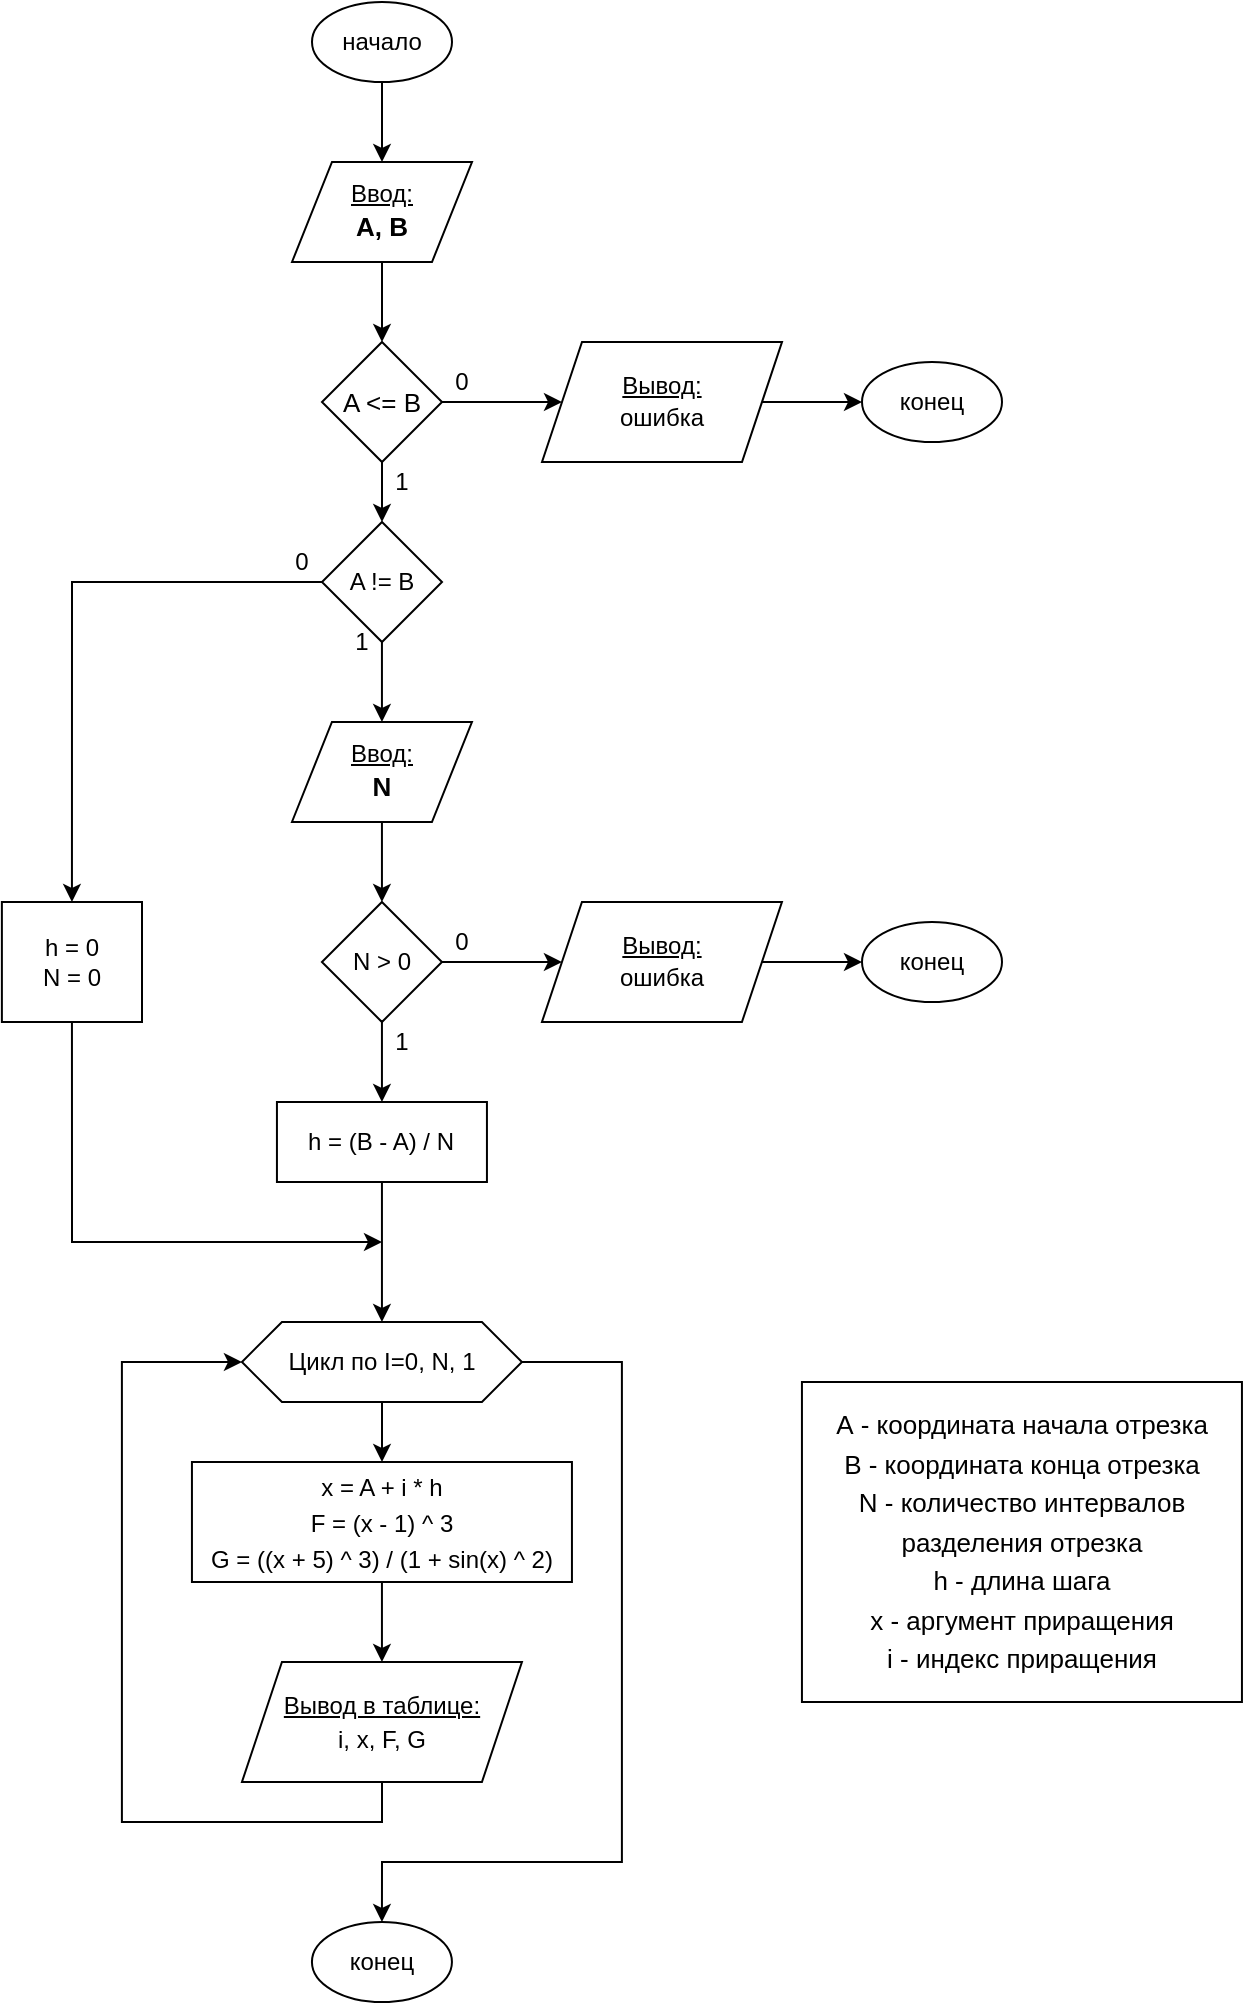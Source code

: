 <mxfile version="15.7.4" type="device"><diagram id="N6OsPDbFBKh7KxbJPMvU" name="Page-1"><mxGraphModel dx="813" dy="438" grid="1" gridSize="10" guides="1" tooltips="1" connect="1" arrows="1" fold="1" page="1" pageScale="1" pageWidth="827" pageHeight="1169" math="0" shadow="0"><root><mxCell id="0"/><mxCell id="1" parent="0"/><mxCell id="6E_jOz6ON1viBIONwg4a-70" value="" style="edgeStyle=orthogonalEdgeStyle;rounded=0;orthogonalLoop=1;jettySize=auto;html=1;" edge="1" parent="1" source="6E_jOz6ON1viBIONwg4a-71" target="6E_jOz6ON1viBIONwg4a-73"><mxGeometry relative="1" as="geometry"/></mxCell><mxCell id="6E_jOz6ON1viBIONwg4a-71" value="начало" style="ellipse;whiteSpace=wrap;html=1;" vertex="1" parent="1"><mxGeometry x="315" y="30" width="70" height="40" as="geometry"/></mxCell><mxCell id="6E_jOz6ON1viBIONwg4a-72" value="" style="edgeStyle=orthogonalEdgeStyle;rounded=0;orthogonalLoop=1;jettySize=auto;html=1;" edge="1" parent="1" source="6E_jOz6ON1viBIONwg4a-73" target="6E_jOz6ON1viBIONwg4a-76"><mxGeometry relative="1" as="geometry"/></mxCell><mxCell id="6E_jOz6ON1viBIONwg4a-73" value="&lt;p style=&quot;line-height: 1.3&quot;&gt;&lt;u&gt;Ввод:&lt;/u&gt;&lt;br&gt;&lt;span style=&quot;font-size: 13px&quot;&gt;&lt;b&gt;A, B&lt;/b&gt;&lt;/span&gt;&lt;/p&gt;" style="shape=parallelogram;perimeter=parallelogramPerimeter;whiteSpace=wrap;html=1;fixedSize=1;" vertex="1" parent="1"><mxGeometry x="305" y="110" width="90" height="50" as="geometry"/></mxCell><mxCell id="6E_jOz6ON1viBIONwg4a-74" value="" style="edgeStyle=orthogonalEdgeStyle;rounded=0;orthogonalLoop=1;jettySize=auto;html=1;" edge="1" parent="1" source="6E_jOz6ON1viBIONwg4a-76" target="6E_jOz6ON1viBIONwg4a-78"><mxGeometry relative="1" as="geometry"/></mxCell><mxCell id="6E_jOz6ON1viBIONwg4a-75" value="" style="edgeStyle=orthogonalEdgeStyle;rounded=0;orthogonalLoop=1;jettySize=auto;html=1;entryX=0.5;entryY=0;entryDx=0;entryDy=0;" edge="1" parent="1" source="6E_jOz6ON1viBIONwg4a-76" target="6E_jOz6ON1viBIONwg4a-94"><mxGeometry relative="1" as="geometry"><mxPoint x="350" y="320" as="targetPoint"/></mxGeometry></mxCell><mxCell id="6E_jOz6ON1viBIONwg4a-76" value="&lt;span style=&quot;font-size: 13px&quot;&gt;A &amp;lt;= B&lt;/span&gt;" style="rhombus;whiteSpace=wrap;html=1;" vertex="1" parent="1"><mxGeometry x="320" y="200" width="60" height="60" as="geometry"/></mxCell><mxCell id="6E_jOz6ON1viBIONwg4a-114" style="edgeStyle=orthogonalEdgeStyle;rounded=0;orthogonalLoop=1;jettySize=auto;html=1;entryX=0;entryY=0.5;entryDx=0;entryDy=0;" edge="1" parent="1" source="6E_jOz6ON1viBIONwg4a-78" target="6E_jOz6ON1viBIONwg4a-113"><mxGeometry relative="1" as="geometry"/></mxCell><mxCell id="6E_jOz6ON1viBIONwg4a-78" value="&lt;p style=&quot;line-height: 1.3&quot;&gt;&lt;u&gt;Вывод:&lt;/u&gt;&lt;br&gt;ошибка&lt;/p&gt;" style="shape=parallelogram;perimeter=parallelogramPerimeter;whiteSpace=wrap;html=1;fixedSize=1;" vertex="1" parent="1"><mxGeometry x="430" y="200" width="120" height="60" as="geometry"/></mxCell><mxCell id="6E_jOz6ON1viBIONwg4a-79" value="0" style="text;html=1;strokeColor=none;fillColor=none;align=center;verticalAlign=middle;whiteSpace=wrap;rounded=0;" vertex="1" parent="1"><mxGeometry x="370" y="210" width="40" height="20" as="geometry"/></mxCell><mxCell id="6E_jOz6ON1viBIONwg4a-80" value="1" style="text;html=1;strokeColor=none;fillColor=none;align=center;verticalAlign=middle;whiteSpace=wrap;rounded=0;" vertex="1" parent="1"><mxGeometry x="340" y="260" width="40" height="20" as="geometry"/></mxCell><mxCell id="6E_jOz6ON1viBIONwg4a-81" value="&lt;span style=&quot;line-height: 1.5 ; font-size: 13px&quot;&gt;&lt;div&gt;А&amp;nbsp;- координата начала отрезка&lt;/div&gt;&lt;div&gt;&lt;span&gt;&#9;&lt;/span&gt;В&lt;span&gt;&#9;&lt;/span&gt;- координата конца отрезка&lt;/div&gt;&lt;div&gt;&lt;span&gt;&#9;&lt;/span&gt;N&lt;span&gt;&amp;nbsp;-&amp;nbsp;&lt;/span&gt;количество интервалов разделения отрезка&lt;/div&gt;&lt;div&gt;&lt;span&gt;&#9;&lt;/span&gt;h&lt;span&gt;&#9;&lt;/span&gt;- длина шага&lt;/div&gt;&lt;div&gt;&lt;span&gt;&#9;&lt;/span&gt;x&lt;span&gt;&amp;nbsp;-&amp;nbsp;&lt;/span&gt;аргумент приращения&lt;/div&gt;&lt;div&gt;&#9;i&#9;- индекс приращения&lt;/div&gt;&lt;/span&gt;" style="rounded=0;whiteSpace=wrap;html=1;fillColor=default;strokeColor=default;fontColor=default;" vertex="1" parent="1"><mxGeometry x="559.97" y="720" width="220" height="160" as="geometry"/></mxCell><mxCell id="6E_jOz6ON1viBIONwg4a-82" value="конец" style="ellipse;whiteSpace=wrap;html=1;" vertex="1" parent="1"><mxGeometry x="590" y="490" width="70" height="40" as="geometry"/></mxCell><mxCell id="6E_jOz6ON1viBIONwg4a-83" style="edgeStyle=orthogonalEdgeStyle;rounded=0;orthogonalLoop=1;jettySize=auto;html=1;exitX=0.5;exitY=1;exitDx=0;exitDy=0;entryX=0.5;entryY=0;entryDx=0;entryDy=0;" edge="1" parent="1" source="6E_jOz6ON1viBIONwg4a-84" target="6E_jOz6ON1viBIONwg4a-91"><mxGeometry relative="1" as="geometry"><mxPoint x="349.827" y="600" as="targetPoint"/></mxGeometry></mxCell><mxCell id="6E_jOz6ON1viBIONwg4a-84" value="N &amp;gt; 0" style="rhombus;whiteSpace=wrap;html=1;" vertex="1" parent="1"><mxGeometry x="319.97" y="480" width="60" height="60" as="geometry"/></mxCell><mxCell id="6E_jOz6ON1viBIONwg4a-85" value="" style="edgeStyle=orthogonalEdgeStyle;rounded=0;orthogonalLoop=1;jettySize=auto;html=1;exitX=1;exitY=0.5;exitDx=0;exitDy=0;" edge="1" parent="1" source="6E_jOz6ON1viBIONwg4a-84" target="6E_jOz6ON1viBIONwg4a-87"><mxGeometry relative="1" as="geometry"><mxPoint x="389.97" y="510" as="sourcePoint"/></mxGeometry></mxCell><mxCell id="6E_jOz6ON1viBIONwg4a-86" style="edgeStyle=orthogonalEdgeStyle;rounded=0;orthogonalLoop=1;jettySize=auto;html=1;entryX=0;entryY=0.5;entryDx=0;entryDy=0;" edge="1" parent="1" source="6E_jOz6ON1viBIONwg4a-87" target="6E_jOz6ON1viBIONwg4a-82"><mxGeometry relative="1" as="geometry"/></mxCell><mxCell id="6E_jOz6ON1viBIONwg4a-87" value="&lt;p style=&quot;line-height: 1.3&quot;&gt;&lt;u&gt;Вывод:&lt;/u&gt;&lt;br&gt;ошибка&lt;/p&gt;" style="shape=parallelogram;perimeter=parallelogramPerimeter;whiteSpace=wrap;html=1;fixedSize=1;" vertex="1" parent="1"><mxGeometry x="429.97" y="480" width="120" height="60" as="geometry"/></mxCell><mxCell id="6E_jOz6ON1viBIONwg4a-88" value="0" style="text;html=1;strokeColor=none;fillColor=none;align=center;verticalAlign=middle;whiteSpace=wrap;rounded=0;" vertex="1" parent="1"><mxGeometry x="369.97" y="490" width="40" height="20" as="geometry"/></mxCell><mxCell id="6E_jOz6ON1viBIONwg4a-89" value="1" style="text;html=1;strokeColor=none;fillColor=none;align=center;verticalAlign=middle;whiteSpace=wrap;rounded=0;" vertex="1" parent="1"><mxGeometry x="339.97" y="540" width="40" height="20" as="geometry"/></mxCell><mxCell id="6E_jOz6ON1viBIONwg4a-121" style="edgeStyle=orthogonalEdgeStyle;rounded=0;orthogonalLoop=1;jettySize=auto;html=1;entryX=0.5;entryY=0;entryDx=0;entryDy=0;" edge="1" parent="1" source="6E_jOz6ON1viBIONwg4a-91" target="6E_jOz6ON1viBIONwg4a-101"><mxGeometry relative="1" as="geometry"/></mxCell><mxCell id="6E_jOz6ON1viBIONwg4a-91" value="h = (B - A) / N" style="rounded=0;whiteSpace=wrap;html=1;" vertex="1" parent="1"><mxGeometry x="297.47" y="580" width="105" height="40" as="geometry"/></mxCell><mxCell id="6E_jOz6ON1viBIONwg4a-112" style="edgeStyle=orthogonalEdgeStyle;rounded=0;orthogonalLoop=1;jettySize=auto;html=1;entryX=0.5;entryY=0;entryDx=0;entryDy=0;" edge="1" parent="1" source="6E_jOz6ON1viBIONwg4a-94" target="6E_jOz6ON1viBIONwg4a-115"><mxGeometry relative="1" as="geometry"><mxPoint x="350" y="390" as="targetPoint"/></mxGeometry></mxCell><mxCell id="6E_jOz6ON1viBIONwg4a-117" style="edgeStyle=orthogonalEdgeStyle;rounded=0;orthogonalLoop=1;jettySize=auto;html=1;entryX=0.5;entryY=0;entryDx=0;entryDy=0;" edge="1" parent="1" source="6E_jOz6ON1viBIONwg4a-94" target="6E_jOz6ON1viBIONwg4a-120"><mxGeometry relative="1" as="geometry"><mxPoint x="170" y="400" as="targetPoint"/></mxGeometry></mxCell><mxCell id="6E_jOz6ON1viBIONwg4a-94" value="A != B" style="rhombus;whiteSpace=wrap;html=1;" vertex="1" parent="1"><mxGeometry x="320" y="290" width="60" height="60" as="geometry"/></mxCell><mxCell id="6E_jOz6ON1viBIONwg4a-99" value="" style="edgeStyle=orthogonalEdgeStyle;rounded=0;orthogonalLoop=1;jettySize=auto;html=1;" edge="1" parent="1" source="6E_jOz6ON1viBIONwg4a-101" target="6E_jOz6ON1viBIONwg4a-103"><mxGeometry relative="1" as="geometry"/></mxCell><mxCell id="6E_jOz6ON1viBIONwg4a-100" style="edgeStyle=orthogonalEdgeStyle;rounded=0;orthogonalLoop=1;jettySize=auto;html=1;entryX=0.5;entryY=0;entryDx=0;entryDy=0;" edge="1" parent="1" source="6E_jOz6ON1viBIONwg4a-101" target="6E_jOz6ON1viBIONwg4a-106"><mxGeometry relative="1" as="geometry"><mxPoint x="349.97" y="980" as="targetPoint"/><Array as="points"><mxPoint x="469.97" y="710"/><mxPoint x="469.97" y="960"/><mxPoint x="349.97" y="960"/></Array></mxGeometry></mxCell><mxCell id="6E_jOz6ON1viBIONwg4a-101" value="Цикл по I=0, N, 1" style="shape=hexagon;perimeter=hexagonPerimeter2;whiteSpace=wrap;html=1;fixedSize=1;" vertex="1" parent="1"><mxGeometry x="279.97" y="690" width="140" height="40" as="geometry"/></mxCell><mxCell id="6E_jOz6ON1viBIONwg4a-102" style="edgeStyle=orthogonalEdgeStyle;rounded=0;orthogonalLoop=1;jettySize=auto;html=1;entryX=0.5;entryY=0;entryDx=0;entryDy=0;" edge="1" parent="1" source="6E_jOz6ON1viBIONwg4a-103" target="6E_jOz6ON1viBIONwg4a-105"><mxGeometry relative="1" as="geometry"/></mxCell><mxCell id="6E_jOz6ON1viBIONwg4a-103" value="&lt;p style=&quot;line-height: 1.5&quot;&gt;x = A + i * h&lt;br&gt;F = (x - 1) ^ 3&lt;br&gt;G = ((х + 5) ^ 3) / (1 + sin(x) ^ 2)&lt;/p&gt;" style="whiteSpace=wrap;html=1;" vertex="1" parent="1"><mxGeometry x="254.97" y="760" width="190" height="60" as="geometry"/></mxCell><mxCell id="6E_jOz6ON1viBIONwg4a-104" style="edgeStyle=orthogonalEdgeStyle;rounded=0;orthogonalLoop=1;jettySize=auto;html=1;entryX=0;entryY=0.5;entryDx=0;entryDy=0;" edge="1" parent="1" source="6E_jOz6ON1viBIONwg4a-105" target="6E_jOz6ON1viBIONwg4a-101"><mxGeometry relative="1" as="geometry"><Array as="points"><mxPoint x="349.97" y="940"/><mxPoint x="219.97" y="940"/><mxPoint x="219.97" y="710"/></Array></mxGeometry></mxCell><mxCell id="6E_jOz6ON1viBIONwg4a-105" value="&lt;p style=&quot;line-height: 1.4&quot;&gt;&lt;u&gt;Вывод в таблице:&lt;/u&gt;&lt;br&gt;i, x, F, G&lt;/p&gt;" style="shape=parallelogram;perimeter=parallelogramPerimeter;whiteSpace=wrap;html=1;fixedSize=1;" vertex="1" parent="1"><mxGeometry x="279.97" y="860" width="140" height="60" as="geometry"/></mxCell><mxCell id="6E_jOz6ON1viBIONwg4a-106" value="конец" style="ellipse;whiteSpace=wrap;html=1;" vertex="1" parent="1"><mxGeometry x="314.97" y="990" width="70" height="40" as="geometry"/></mxCell><mxCell id="6E_jOz6ON1viBIONwg4a-113" value="конец" style="ellipse;whiteSpace=wrap;html=1;" vertex="1" parent="1"><mxGeometry x="590" y="210" width="70" height="40" as="geometry"/></mxCell><mxCell id="6E_jOz6ON1viBIONwg4a-116" style="edgeStyle=orthogonalEdgeStyle;rounded=0;orthogonalLoop=1;jettySize=auto;html=1;entryX=0.5;entryY=0;entryDx=0;entryDy=0;" edge="1" parent="1" source="6E_jOz6ON1viBIONwg4a-115" target="6E_jOz6ON1viBIONwg4a-84"><mxGeometry relative="1" as="geometry"/></mxCell><mxCell id="6E_jOz6ON1viBIONwg4a-115" value="&lt;p style=&quot;line-height: 1.3&quot;&gt;&lt;u&gt;Ввод:&lt;/u&gt;&lt;br&gt;&lt;span style=&quot;font-size: 13px&quot;&gt;&lt;b&gt;N&lt;/b&gt;&lt;/span&gt;&lt;/p&gt;" style="shape=parallelogram;perimeter=parallelogramPerimeter;whiteSpace=wrap;html=1;fixedSize=1;" vertex="1" parent="1"><mxGeometry x="304.97" y="390" width="90" height="50" as="geometry"/></mxCell><mxCell id="6E_jOz6ON1viBIONwg4a-118" value="0" style="text;html=1;strokeColor=none;fillColor=none;align=center;verticalAlign=middle;whiteSpace=wrap;rounded=0;" vertex="1" parent="1"><mxGeometry x="290" y="300" width="40" height="20" as="geometry"/></mxCell><mxCell id="6E_jOz6ON1viBIONwg4a-119" value="1" style="text;html=1;strokeColor=none;fillColor=none;align=center;verticalAlign=middle;whiteSpace=wrap;rounded=0;" vertex="1" parent="1"><mxGeometry x="319.97" y="340" width="40" height="20" as="geometry"/></mxCell><mxCell id="6E_jOz6ON1viBIONwg4a-122" style="edgeStyle=orthogonalEdgeStyle;rounded=0;orthogonalLoop=1;jettySize=auto;html=1;exitX=0.5;exitY=1;exitDx=0;exitDy=0;" edge="1" parent="1" source="6E_jOz6ON1viBIONwg4a-120"><mxGeometry relative="1" as="geometry"><mxPoint x="350" y="650" as="targetPoint"/><Array as="points"><mxPoint x="195" y="650"/></Array></mxGeometry></mxCell><mxCell id="6E_jOz6ON1viBIONwg4a-120" value="h = 0&lt;br&gt;N = 0" style="rounded=0;whiteSpace=wrap;html=1;" vertex="1" parent="1"><mxGeometry x="159.94" y="480" width="70.06" height="60" as="geometry"/></mxCell></root></mxGraphModel></diagram></mxfile>